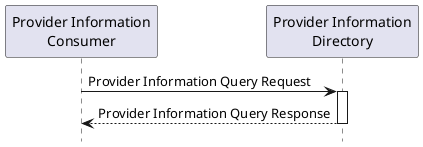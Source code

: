 @startuml
hide footbox

participant "Provider Information\nConsumer" as PIC
participant "Provider Information\nDirectory" as PID

PIC -> PID : Provider Information Query Request
activate PID
PID --> PIC : Provider Information Query Response
deactivate PID

@enduml